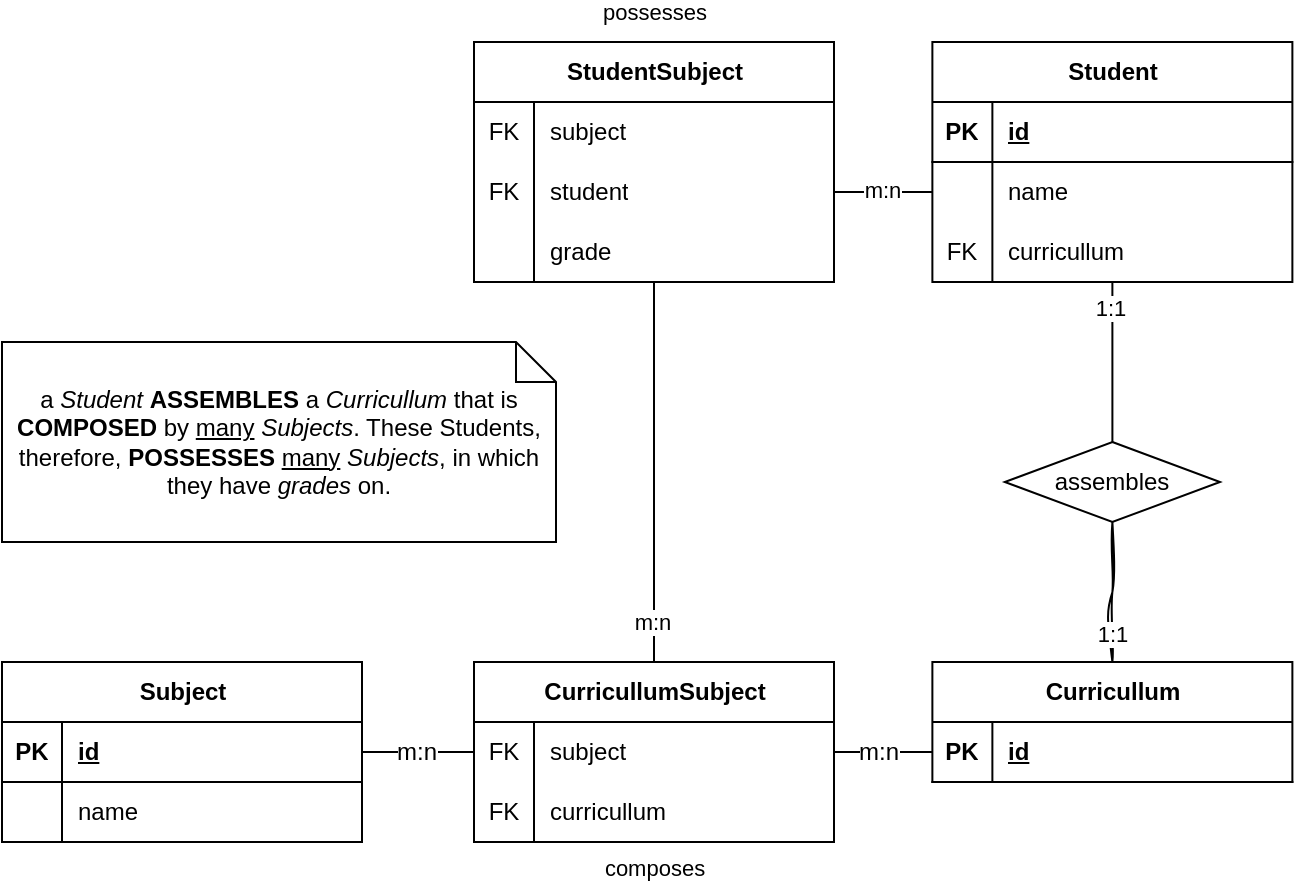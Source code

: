 <mxfile version="20.5.3" type="embed"><diagram name="Página-1" id="p0Chy96WCUNOZ_kXXrsn"><mxGraphModel dx="401" dy="186" grid="1" gridSize="10" guides="1" tooltips="1" connect="1" arrows="1" fold="1" page="1" pageScale="1" pageWidth="827" pageHeight="1169" math="0" shadow="0"><root><mxCell id="0"/><mxCell id="1" parent="0"/><mxCell id="hYGAVWYgRQXH5-r0Qmas-21" style="edgeStyle=orthogonalEdgeStyle;rounded=0;orthogonalLoop=1;jettySize=auto;html=1;endArrow=none;endFill=0;" parent="1" source="Y5PYfeoNKe66SF6wZ6kM-1" target="hYGAVWYgRQXH5-r0Qmas-5" edge="1"><mxGeometry relative="1" as="geometry"/></mxCell><mxCell id="hYGAVWYgRQXH5-r0Qmas-27" value="&lt;span style=&quot;font-size: 12px;&quot;&gt;m:n&lt;/span&gt;" style="edgeLabel;html=1;align=center;verticalAlign=middle;resizable=0;points=[];" parent="hYGAVWYgRQXH5-r0Qmas-21" vertex="1" connectable="0"><mxGeometry x="-0.059" relative="1" as="geometry"><mxPoint as="offset"/></mxGeometry></mxCell><mxCell id="Y5PYfeoNKe66SF6wZ6kM-1" value="Subject" style="shape=table;startSize=30;container=1;collapsible=1;childLayout=tableLayout;fixedRows=1;rowLines=0;fontStyle=1;align=center;resizeLast=1;html=1;" parent="1" vertex="1"><mxGeometry x="91" y="490" width="180" height="90" as="geometry"/></mxCell><mxCell id="Y5PYfeoNKe66SF6wZ6kM-2" value="" style="shape=tableRow;horizontal=0;startSize=0;swimlaneHead=0;swimlaneBody=0;fillColor=none;collapsible=0;dropTarget=0;points=[[0,0.5],[1,0.5]];portConstraint=eastwest;top=0;left=0;right=0;bottom=1;" parent="Y5PYfeoNKe66SF6wZ6kM-1" vertex="1"><mxGeometry y="30" width="180" height="30" as="geometry"/></mxCell><mxCell id="Y5PYfeoNKe66SF6wZ6kM-3" value="PK" style="shape=partialRectangle;connectable=0;fillColor=none;top=0;left=0;bottom=0;right=0;fontStyle=1;overflow=hidden;whiteSpace=wrap;html=1;" parent="Y5PYfeoNKe66SF6wZ6kM-2" vertex="1"><mxGeometry width="30" height="30" as="geometry"><mxRectangle width="30" height="30" as="alternateBounds"/></mxGeometry></mxCell><mxCell id="Y5PYfeoNKe66SF6wZ6kM-4" value="id" style="shape=partialRectangle;connectable=0;fillColor=none;top=0;left=0;bottom=0;right=0;align=left;spacingLeft=6;fontStyle=5;overflow=hidden;whiteSpace=wrap;html=1;" parent="Y5PYfeoNKe66SF6wZ6kM-2" vertex="1"><mxGeometry x="30" width="150" height="30" as="geometry"><mxRectangle width="150" height="30" as="alternateBounds"/></mxGeometry></mxCell><mxCell id="Y5PYfeoNKe66SF6wZ6kM-5" value="" style="shape=tableRow;horizontal=0;startSize=0;swimlaneHead=0;swimlaneBody=0;fillColor=none;collapsible=0;dropTarget=0;points=[[0,0.5],[1,0.5]];portConstraint=eastwest;top=0;left=0;right=0;bottom=0;" parent="Y5PYfeoNKe66SF6wZ6kM-1" vertex="1"><mxGeometry y="60" width="180" height="30" as="geometry"/></mxCell><mxCell id="Y5PYfeoNKe66SF6wZ6kM-6" value="" style="shape=partialRectangle;connectable=0;fillColor=none;top=0;left=0;bottom=0;right=0;editable=1;overflow=hidden;whiteSpace=wrap;html=1;" parent="Y5PYfeoNKe66SF6wZ6kM-5" vertex="1"><mxGeometry width="30" height="30" as="geometry"><mxRectangle width="30" height="30" as="alternateBounds"/></mxGeometry></mxCell><mxCell id="Y5PYfeoNKe66SF6wZ6kM-7" value="name" style="shape=partialRectangle;connectable=0;fillColor=none;top=0;left=0;bottom=0;right=0;align=left;spacingLeft=6;overflow=hidden;whiteSpace=wrap;html=1;" parent="Y5PYfeoNKe66SF6wZ6kM-5" vertex="1"><mxGeometry x="30" width="150" height="30" as="geometry"><mxRectangle width="150" height="30" as="alternateBounds"/></mxGeometry></mxCell><mxCell id="Y5PYfeoNKe66SF6wZ6kM-14" value="Student" style="shape=table;startSize=30;container=1;collapsible=1;childLayout=tableLayout;fixedRows=1;rowLines=0;fontStyle=1;align=center;resizeLast=1;html=1;" parent="1" vertex="1"><mxGeometry x="556.19" y="180" width="180" height="120" as="geometry"/></mxCell><mxCell id="Y5PYfeoNKe66SF6wZ6kM-15" value="" style="shape=tableRow;horizontal=0;startSize=0;swimlaneHead=0;swimlaneBody=0;fillColor=none;collapsible=0;dropTarget=0;points=[[0,0.5],[1,0.5]];portConstraint=eastwest;top=0;left=0;right=0;bottom=1;" parent="Y5PYfeoNKe66SF6wZ6kM-14" vertex="1"><mxGeometry y="30" width="180" height="30" as="geometry"/></mxCell><mxCell id="Y5PYfeoNKe66SF6wZ6kM-16" value="PK" style="shape=partialRectangle;connectable=0;fillColor=none;top=0;left=0;bottom=0;right=0;fontStyle=1;overflow=hidden;whiteSpace=wrap;html=1;" parent="Y5PYfeoNKe66SF6wZ6kM-15" vertex="1"><mxGeometry width="30" height="30" as="geometry"><mxRectangle width="30" height="30" as="alternateBounds"/></mxGeometry></mxCell><mxCell id="Y5PYfeoNKe66SF6wZ6kM-17" value="id" style="shape=partialRectangle;connectable=0;fillColor=none;top=0;left=0;bottom=0;right=0;align=left;spacingLeft=6;fontStyle=5;overflow=hidden;whiteSpace=wrap;html=1;" parent="Y5PYfeoNKe66SF6wZ6kM-15" vertex="1"><mxGeometry x="30" width="150" height="30" as="geometry"><mxRectangle width="150" height="30" as="alternateBounds"/></mxGeometry></mxCell><mxCell id="Y5PYfeoNKe66SF6wZ6kM-18" value="" style="shape=tableRow;horizontal=0;startSize=0;swimlaneHead=0;swimlaneBody=0;fillColor=none;collapsible=0;dropTarget=0;points=[[0,0.5],[1,0.5]];portConstraint=eastwest;top=0;left=0;right=0;bottom=0;" parent="Y5PYfeoNKe66SF6wZ6kM-14" vertex="1"><mxGeometry y="60" width="180" height="30" as="geometry"/></mxCell><mxCell id="Y5PYfeoNKe66SF6wZ6kM-19" value="" style="shape=partialRectangle;connectable=0;fillColor=none;top=0;left=0;bottom=0;right=0;editable=1;overflow=hidden;whiteSpace=wrap;html=1;" parent="Y5PYfeoNKe66SF6wZ6kM-18" vertex="1"><mxGeometry width="30" height="30" as="geometry"><mxRectangle width="30" height="30" as="alternateBounds"/></mxGeometry></mxCell><mxCell id="Y5PYfeoNKe66SF6wZ6kM-20" value="name" style="shape=partialRectangle;connectable=0;fillColor=none;top=0;left=0;bottom=0;right=0;align=left;spacingLeft=6;overflow=hidden;whiteSpace=wrap;html=1;" parent="Y5PYfeoNKe66SF6wZ6kM-18" vertex="1"><mxGeometry x="30" width="150" height="30" as="geometry"><mxRectangle width="150" height="30" as="alternateBounds"/></mxGeometry></mxCell><mxCell id="Y5PYfeoNKe66SF6wZ6kM-21" value="" style="shape=tableRow;horizontal=0;startSize=0;swimlaneHead=0;swimlaneBody=0;fillColor=none;collapsible=0;dropTarget=0;points=[[0,0.5],[1,0.5]];portConstraint=eastwest;top=0;left=0;right=0;bottom=0;" parent="Y5PYfeoNKe66SF6wZ6kM-14" vertex="1"><mxGeometry y="90" width="180" height="30" as="geometry"/></mxCell><mxCell id="Y5PYfeoNKe66SF6wZ6kM-22" value="FK" style="shape=partialRectangle;connectable=0;fillColor=none;top=0;left=0;bottom=0;right=0;editable=1;overflow=hidden;whiteSpace=wrap;html=1;" parent="Y5PYfeoNKe66SF6wZ6kM-21" vertex="1"><mxGeometry width="30" height="30" as="geometry"><mxRectangle width="30" height="30" as="alternateBounds"/></mxGeometry></mxCell><mxCell id="Y5PYfeoNKe66SF6wZ6kM-23" value="curricullum" style="shape=partialRectangle;connectable=0;fillColor=none;top=0;left=0;bottom=0;right=0;align=left;spacingLeft=6;overflow=hidden;whiteSpace=wrap;html=1;" parent="Y5PYfeoNKe66SF6wZ6kM-21" vertex="1"><mxGeometry x="30" width="150" height="30" as="geometry"><mxRectangle width="150" height="30" as="alternateBounds"/></mxGeometry></mxCell><mxCell id="Y5PYfeoNKe66SF6wZ6kM-27" value="Curricullum" style="shape=table;startSize=30;container=1;collapsible=1;childLayout=tableLayout;fixedRows=1;rowLines=0;fontStyle=1;align=center;resizeLast=1;html=1;" parent="1" vertex="1"><mxGeometry x="556.19" y="490" width="180" height="60" as="geometry"/></mxCell><mxCell id="Y5PYfeoNKe66SF6wZ6kM-28" value="" style="shape=tableRow;horizontal=0;startSize=0;swimlaneHead=0;swimlaneBody=0;fillColor=none;collapsible=0;dropTarget=0;points=[[0,0.5],[1,0.5]];portConstraint=eastwest;top=0;left=0;right=0;bottom=1;" parent="Y5PYfeoNKe66SF6wZ6kM-27" vertex="1"><mxGeometry y="30" width="180" height="30" as="geometry"/></mxCell><mxCell id="Y5PYfeoNKe66SF6wZ6kM-29" value="PK" style="shape=partialRectangle;connectable=0;fillColor=none;top=0;left=0;bottom=0;right=0;fontStyle=1;overflow=hidden;whiteSpace=wrap;html=1;" parent="Y5PYfeoNKe66SF6wZ6kM-28" vertex="1"><mxGeometry width="30" height="30" as="geometry"><mxRectangle width="30" height="30" as="alternateBounds"/></mxGeometry></mxCell><mxCell id="Y5PYfeoNKe66SF6wZ6kM-30" value="id" style="shape=partialRectangle;connectable=0;fillColor=none;top=0;left=0;bottom=0;right=0;align=left;spacingLeft=6;fontStyle=5;overflow=hidden;whiteSpace=wrap;html=1;" parent="Y5PYfeoNKe66SF6wZ6kM-28" vertex="1"><mxGeometry x="30" width="150" height="30" as="geometry"><mxRectangle width="150" height="30" as="alternateBounds"/></mxGeometry></mxCell><mxCell id="hYGAVWYgRQXH5-r0Qmas-1" value="CurricullumSubject" style="shape=table;startSize=30;container=1;collapsible=1;childLayout=tableLayout;fixedRows=1;rowLines=0;fontStyle=1;align=center;resizeLast=1;html=1;" parent="1" vertex="1"><mxGeometry x="327" y="490" width="180" height="90" as="geometry"/></mxCell><mxCell id="hYGAVWYgRQXH5-r0Qmas-5" value="" style="shape=tableRow;horizontal=0;startSize=0;swimlaneHead=0;swimlaneBody=0;fillColor=none;collapsible=0;dropTarget=0;points=[[0,0.5],[1,0.5]];portConstraint=eastwest;top=0;left=0;right=0;bottom=0;" parent="hYGAVWYgRQXH5-r0Qmas-1" vertex="1"><mxGeometry y="30" width="180" height="30" as="geometry"/></mxCell><mxCell id="hYGAVWYgRQXH5-r0Qmas-6" value="FK" style="shape=partialRectangle;connectable=0;fillColor=none;top=0;left=0;bottom=0;right=0;editable=1;overflow=hidden;whiteSpace=wrap;html=1;" parent="hYGAVWYgRQXH5-r0Qmas-5" vertex="1"><mxGeometry width="30" height="30" as="geometry"><mxRectangle width="30" height="30" as="alternateBounds"/></mxGeometry></mxCell><mxCell id="hYGAVWYgRQXH5-r0Qmas-7" value="subject" style="shape=partialRectangle;connectable=0;fillColor=none;top=0;left=0;bottom=0;right=0;align=left;spacingLeft=6;overflow=hidden;whiteSpace=wrap;html=1;" parent="hYGAVWYgRQXH5-r0Qmas-5" vertex="1"><mxGeometry x="30" width="150" height="30" as="geometry"><mxRectangle width="150" height="30" as="alternateBounds"/></mxGeometry></mxCell><mxCell id="hYGAVWYgRQXH5-r0Qmas-8" value="" style="shape=tableRow;horizontal=0;startSize=0;swimlaneHead=0;swimlaneBody=0;fillColor=none;collapsible=0;dropTarget=0;points=[[0,0.5],[1,0.5]];portConstraint=eastwest;top=0;left=0;right=0;bottom=0;" parent="hYGAVWYgRQXH5-r0Qmas-1" vertex="1"><mxGeometry y="60" width="180" height="30" as="geometry"/></mxCell><mxCell id="hYGAVWYgRQXH5-r0Qmas-9" value="FK" style="shape=partialRectangle;connectable=0;fillColor=none;top=0;left=0;bottom=0;right=0;editable=1;overflow=hidden;whiteSpace=wrap;html=1;" parent="hYGAVWYgRQXH5-r0Qmas-8" vertex="1"><mxGeometry width="30" height="30" as="geometry"><mxRectangle width="30" height="30" as="alternateBounds"/></mxGeometry></mxCell><mxCell id="hYGAVWYgRQXH5-r0Qmas-10" value="curricullum" style="shape=partialRectangle;connectable=0;fillColor=none;top=0;left=0;bottom=0;right=0;align=left;spacingLeft=6;overflow=hidden;whiteSpace=wrap;html=1;" parent="hYGAVWYgRQXH5-r0Qmas-8" vertex="1"><mxGeometry x="30" width="150" height="30" as="geometry"><mxRectangle width="150" height="30" as="alternateBounds"/></mxGeometry></mxCell><mxCell id="hYGAVWYgRQXH5-r0Qmas-22" style="edgeStyle=orthogonalEdgeStyle;rounded=0;orthogonalLoop=1;jettySize=auto;html=1;endArrow=none;endFill=0;" parent="1" source="hYGAVWYgRQXH5-r0Qmas-5" target="Y5PYfeoNKe66SF6wZ6kM-28" edge="1"><mxGeometry relative="1" as="geometry"/></mxCell><mxCell id="hYGAVWYgRQXH5-r0Qmas-29" value="&lt;font style=&quot;font-size: 12px;&quot;&gt;m:n&lt;/font&gt;" style="edgeLabel;html=1;align=center;verticalAlign=middle;resizable=0;points=[];" parent="hYGAVWYgRQXH5-r0Qmas-22" vertex="1" connectable="0"><mxGeometry x="0.104" y="-1" relative="1" as="geometry"><mxPoint x="-5" y="-1" as="offset"/></mxGeometry></mxCell><mxCell id="hYGAVWYgRQXH5-r0Qmas-26" value="possesses" style="edgeLabel;html=1;align=center;verticalAlign=middle;resizable=0;points=[];" parent="1" vertex="1" connectable="0"><mxGeometry x="417.0" y="165" as="geometry"/></mxCell><mxCell id="hYGAVWYgRQXH5-r0Qmas-32" style="edgeStyle=orthogonalEdgeStyle;rounded=0;orthogonalLoop=1;jettySize=auto;html=1;entryX=0.5;entryY=0;entryDx=0;entryDy=0;endArrow=none;endFill=0;sketch=1;curveFitting=1;jiggle=2;" parent="1" source="hYGAVWYgRQXH5-r0Qmas-31" target="Y5PYfeoNKe66SF6wZ6kM-27" edge="1"><mxGeometry relative="1" as="geometry"/></mxCell><mxCell id="hYGAVWYgRQXH5-r0Qmas-35" value="1:1" style="edgeLabel;html=1;align=center;verticalAlign=middle;resizable=0;points=[];" parent="hYGAVWYgRQXH5-r0Qmas-32" vertex="1" connectable="0"><mxGeometry x="0.627" relative="1" as="geometry"><mxPoint y="-1" as="offset"/></mxGeometry></mxCell><mxCell id="hYGAVWYgRQXH5-r0Qmas-31" value="assembles" style="rhombus;whiteSpace=wrap;html=1;" parent="1" vertex="1"><mxGeometry x="592.38" y="380" width="107.62" height="40" as="geometry"/></mxCell><mxCell id="hYGAVWYgRQXH5-r0Qmas-33" style="edgeStyle=orthogonalEdgeStyle;rounded=0;orthogonalLoop=1;jettySize=auto;html=1;entryX=0.5;entryY=1;entryDx=0;entryDy=0;entryPerimeter=0;endArrow=none;endFill=0;" parent="1" source="hYGAVWYgRQXH5-r0Qmas-31" target="Y5PYfeoNKe66SF6wZ6kM-21" edge="1"><mxGeometry relative="1" as="geometry"/></mxCell><mxCell id="hYGAVWYgRQXH5-r0Qmas-34" value="1:1" style="edgeLabel;html=1;align=center;verticalAlign=middle;resizable=0;points=[];" parent="hYGAVWYgRQXH5-r0Qmas-33" vertex="1" connectable="0"><mxGeometry x="0.72" relative="1" as="geometry"><mxPoint x="-1" y="2" as="offset"/></mxGeometry></mxCell><mxCell id="hYGAVWYgRQXH5-r0Qmas-57" style="edgeStyle=orthogonalEdgeStyle;rounded=0;orthogonalLoop=1;jettySize=auto;html=1;endArrow=none;endFill=0;" parent="1" source="hYGAVWYgRQXH5-r0Qmas-44" target="hYGAVWYgRQXH5-r0Qmas-1" edge="1"><mxGeometry relative="1" as="geometry"/></mxCell><mxCell id="hYGAVWYgRQXH5-r0Qmas-59" value="m:n" style="edgeLabel;html=1;align=center;verticalAlign=middle;resizable=0;points=[];" parent="hYGAVWYgRQXH5-r0Qmas-57" vertex="1" connectable="0"><mxGeometry x="0.756" relative="1" as="geometry"><mxPoint x="-1" y="3" as="offset"/></mxGeometry></mxCell><mxCell id="hYGAVWYgRQXH5-r0Qmas-44" value="StudentSubject" style="shape=table;startSize=30;container=1;collapsible=1;childLayout=tableLayout;fixedRows=1;rowLines=0;fontStyle=1;align=center;resizeLast=1;html=1;" parent="1" vertex="1"><mxGeometry x="327" y="180" width="180" height="120" as="geometry"/></mxCell><mxCell id="hYGAVWYgRQXH5-r0Qmas-45" value="" style="shape=tableRow;horizontal=0;startSize=0;swimlaneHead=0;swimlaneBody=0;fillColor=none;collapsible=0;dropTarget=0;points=[[0,0.5],[1,0.5]];portConstraint=eastwest;top=0;left=0;right=0;bottom=0;" parent="hYGAVWYgRQXH5-r0Qmas-44" vertex="1"><mxGeometry y="30" width="180" height="30" as="geometry"/></mxCell><mxCell id="hYGAVWYgRQXH5-r0Qmas-46" value="FK" style="shape=partialRectangle;connectable=0;fillColor=none;top=0;left=0;bottom=0;right=0;editable=1;overflow=hidden;whiteSpace=wrap;html=1;" parent="hYGAVWYgRQXH5-r0Qmas-45" vertex="1"><mxGeometry width="30" height="30" as="geometry"><mxRectangle width="30" height="30" as="alternateBounds"/></mxGeometry></mxCell><mxCell id="hYGAVWYgRQXH5-r0Qmas-47" value="subject" style="shape=partialRectangle;connectable=0;fillColor=none;top=0;left=0;bottom=0;right=0;align=left;spacingLeft=6;overflow=hidden;whiteSpace=wrap;html=1;" parent="hYGAVWYgRQXH5-r0Qmas-45" vertex="1"><mxGeometry x="30" width="150" height="30" as="geometry"><mxRectangle width="150" height="30" as="alternateBounds"/></mxGeometry></mxCell><mxCell id="hYGAVWYgRQXH5-r0Qmas-48" value="" style="shape=tableRow;horizontal=0;startSize=0;swimlaneHead=0;swimlaneBody=0;fillColor=none;collapsible=0;dropTarget=0;points=[[0,0.5],[1,0.5]];portConstraint=eastwest;top=0;left=0;right=0;bottom=0;" parent="hYGAVWYgRQXH5-r0Qmas-44" vertex="1"><mxGeometry y="60" width="180" height="30" as="geometry"/></mxCell><mxCell id="hYGAVWYgRQXH5-r0Qmas-49" value="FK" style="shape=partialRectangle;connectable=0;fillColor=none;top=0;left=0;bottom=0;right=0;editable=1;overflow=hidden;whiteSpace=wrap;html=1;" parent="hYGAVWYgRQXH5-r0Qmas-48" vertex="1"><mxGeometry width="30" height="30" as="geometry"><mxRectangle width="30" height="30" as="alternateBounds"/></mxGeometry></mxCell><mxCell id="hYGAVWYgRQXH5-r0Qmas-50" value="student" style="shape=partialRectangle;connectable=0;fillColor=none;top=0;left=0;bottom=0;right=0;align=left;spacingLeft=6;overflow=hidden;whiteSpace=wrap;html=1;" parent="hYGAVWYgRQXH5-r0Qmas-48" vertex="1"><mxGeometry x="30" width="150" height="30" as="geometry"><mxRectangle width="150" height="30" as="alternateBounds"/></mxGeometry></mxCell><mxCell id="hYGAVWYgRQXH5-r0Qmas-51" value="" style="shape=tableRow;horizontal=0;startSize=0;swimlaneHead=0;swimlaneBody=0;fillColor=none;collapsible=0;dropTarget=0;points=[[0,0.5],[1,0.5]];portConstraint=eastwest;top=0;left=0;right=0;bottom=0;" parent="hYGAVWYgRQXH5-r0Qmas-44" vertex="1"><mxGeometry y="90" width="180" height="30" as="geometry"/></mxCell><mxCell id="hYGAVWYgRQXH5-r0Qmas-52" value="" style="shape=partialRectangle;connectable=0;fillColor=none;top=0;left=0;bottom=0;right=0;editable=1;overflow=hidden;whiteSpace=wrap;html=1;" parent="hYGAVWYgRQXH5-r0Qmas-51" vertex="1"><mxGeometry width="30" height="30" as="geometry"><mxRectangle width="30" height="30" as="alternateBounds"/></mxGeometry></mxCell><mxCell id="hYGAVWYgRQXH5-r0Qmas-53" value="grade" style="shape=partialRectangle;connectable=0;fillColor=none;top=0;left=0;bottom=0;right=0;align=left;spacingLeft=6;overflow=hidden;whiteSpace=wrap;html=1;" parent="hYGAVWYgRQXH5-r0Qmas-51" vertex="1"><mxGeometry x="30" width="150" height="30" as="geometry"><mxRectangle width="150" height="30" as="alternateBounds"/></mxGeometry></mxCell><mxCell id="hYGAVWYgRQXH5-r0Qmas-56" style="edgeStyle=orthogonalEdgeStyle;rounded=0;orthogonalLoop=1;jettySize=auto;html=1;endArrow=none;endFill=0;" parent="1" source="hYGAVWYgRQXH5-r0Qmas-48" target="Y5PYfeoNKe66SF6wZ6kM-18" edge="1"><mxGeometry relative="1" as="geometry"/></mxCell><mxCell id="hYGAVWYgRQXH5-r0Qmas-60" value="m:n" style="edgeLabel;html=1;align=center;verticalAlign=middle;resizable=0;points=[];" parent="hYGAVWYgRQXH5-r0Qmas-56" vertex="1" connectable="0"><mxGeometry x="0.317" y="1" relative="1" as="geometry"><mxPoint x="-9" as="offset"/></mxGeometry></mxCell><mxCell id="hYGAVWYgRQXH5-r0Qmas-58" value="composes" style="edgeLabel;html=1;align=center;verticalAlign=middle;resizable=0;points=[];" parent="1" vertex="1" connectable="0"><mxGeometry x="417.0" y="589" as="geometry"><mxPoint y="4" as="offset"/></mxGeometry></mxCell><mxCell id="hYGAVWYgRQXH5-r0Qmas-62" value="&lt;div style=&quot;&quot;&gt;&lt;span style=&quot;background-color: initial;&quot;&gt;a &lt;i&gt;Student&lt;/i&gt; &lt;b&gt;ASSEMBLES&lt;/b&gt; a &lt;i&gt;Curricullum&lt;/i&gt; that is &lt;b&gt;COMPOSED&lt;/b&gt; by &lt;u&gt;many&lt;/u&gt; &lt;i&gt;Subjects&lt;/i&gt;. These Students, therefore, &lt;b&gt;POSSESSES&lt;/b&gt; &lt;u&gt;many&lt;/u&gt; &lt;i&gt;Subjects&lt;/i&gt;, in which they have &lt;i&gt;grades&lt;/i&gt; on.&lt;/span&gt;&lt;/div&gt;" style="shape=note;size=20;whiteSpace=wrap;html=1;align=center;" parent="1" vertex="1"><mxGeometry x="91" y="330" width="277" height="100" as="geometry"/></mxCell></root></mxGraphModel></diagram></mxfile>